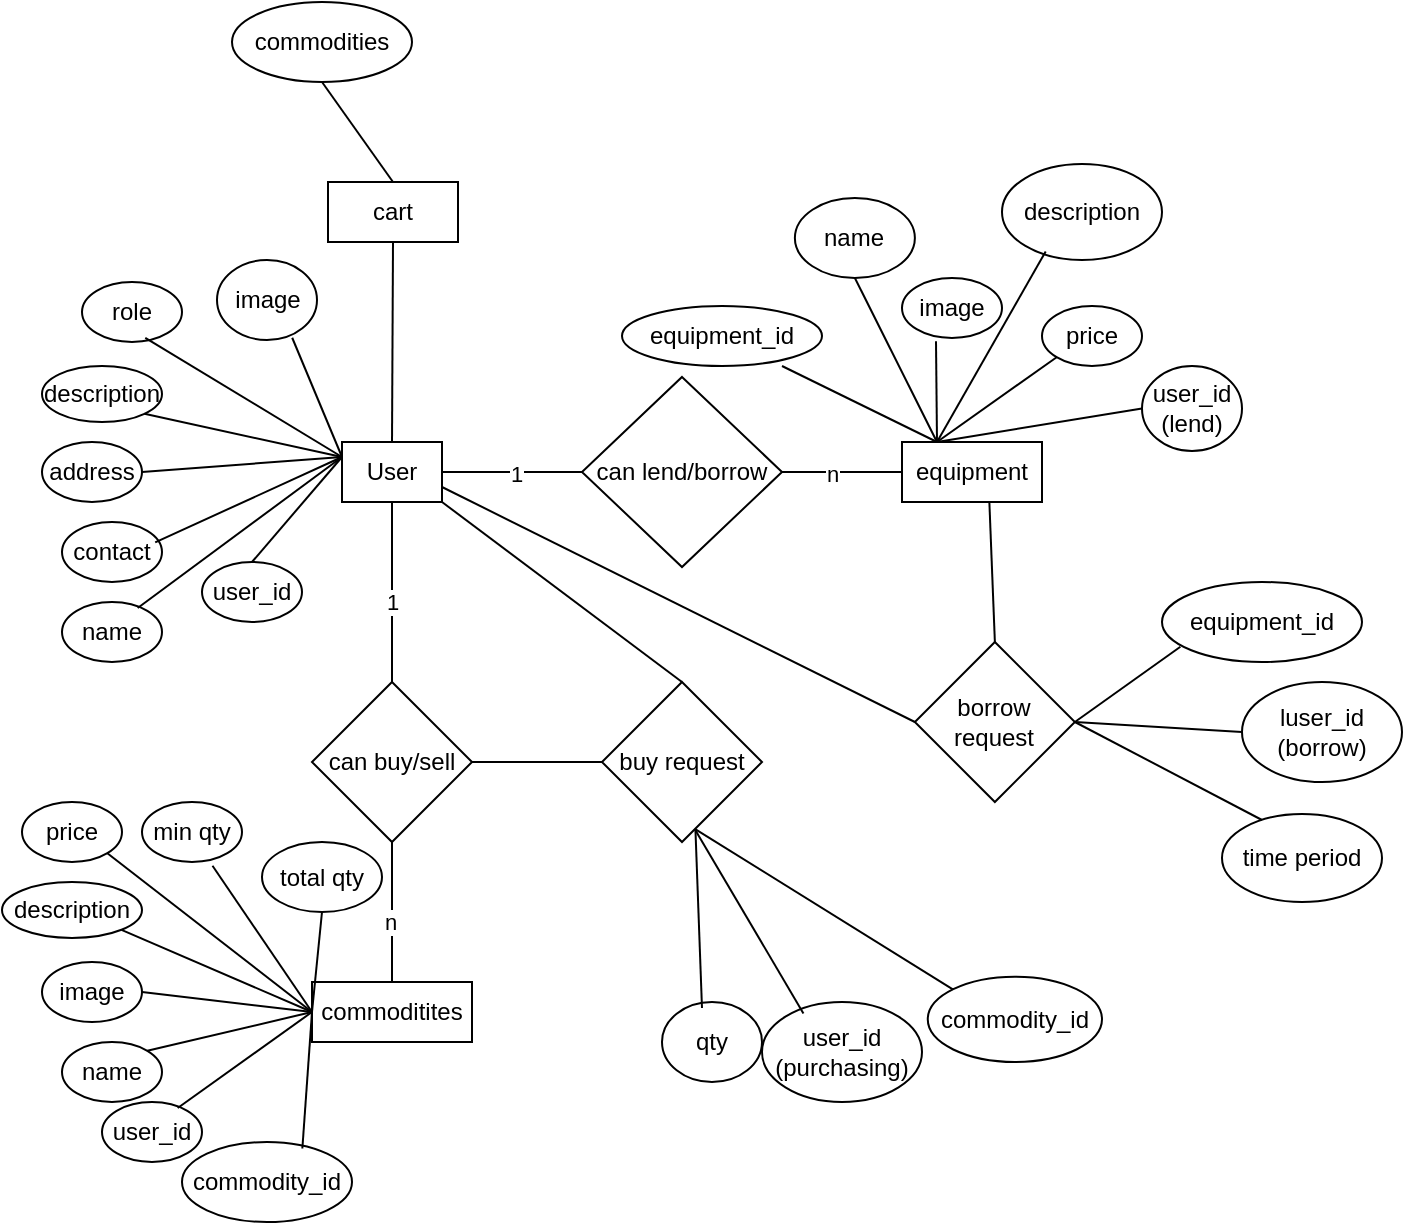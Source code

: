 <mxfile version="24.6.4" type="device">
  <diagram name="Page-1" id="oaErStKtmVnxg2jhIz69">
    <mxGraphModel dx="700" dy="379" grid="1" gridSize="10" guides="1" tooltips="1" connect="1" arrows="1" fold="1" page="1" pageScale="1" pageWidth="850" pageHeight="1100" math="0" shadow="0">
      <root>
        <mxCell id="0" />
        <mxCell id="1" parent="0" />
        <mxCell id="sV3bYk4MEAyx_ygIwpT9-2" value="User" style="rounded=0;whiteSpace=wrap;html=1;" parent="1" vertex="1">
          <mxGeometry x="400" y="230" width="50" height="30" as="geometry" />
        </mxCell>
        <mxCell id="sV3bYk4MEAyx_ygIwpT9-3" value="user_id" style="ellipse;whiteSpace=wrap;html=1;" parent="1" vertex="1">
          <mxGeometry x="330" y="290" width="50" height="30" as="geometry" />
        </mxCell>
        <mxCell id="sV3bYk4MEAyx_ygIwpT9-4" value="" style="endArrow=none;html=1;rounded=0;entryX=0.5;entryY=0;entryDx=0;entryDy=0;exitX=0;exitY=0.25;exitDx=0;exitDy=0;" parent="1" source="sV3bYk4MEAyx_ygIwpT9-2" target="sV3bYk4MEAyx_ygIwpT9-3" edge="1">
          <mxGeometry width="50" height="50" relative="1" as="geometry">
            <mxPoint x="400" y="230" as="sourcePoint" />
            <mxPoint x="380" y="250" as="targetPoint" />
          </mxGeometry>
        </mxCell>
        <mxCell id="sV3bYk4MEAyx_ygIwpT9-5" value="name" style="ellipse;whiteSpace=wrap;html=1;" parent="1" vertex="1">
          <mxGeometry x="260" y="310" width="50" height="30" as="geometry" />
        </mxCell>
        <mxCell id="sV3bYk4MEAyx_ygIwpT9-6" value="" style="endArrow=none;html=1;rounded=0;entryX=0.757;entryY=0.099;entryDx=0;entryDy=0;entryPerimeter=0;exitX=0;exitY=0.25;exitDx=0;exitDy=0;" parent="1" source="sV3bYk4MEAyx_ygIwpT9-2" target="sV3bYk4MEAyx_ygIwpT9-5" edge="1">
          <mxGeometry width="50" height="50" relative="1" as="geometry">
            <mxPoint x="330" y="208" as="sourcePoint" />
            <mxPoint x="310" y="220" as="targetPoint" />
          </mxGeometry>
        </mxCell>
        <mxCell id="sV3bYk4MEAyx_ygIwpT9-7" value="contact" style="ellipse;whiteSpace=wrap;html=1;" parent="1" vertex="1">
          <mxGeometry x="260" y="270" width="50" height="30" as="geometry" />
        </mxCell>
        <mxCell id="sV3bYk4MEAyx_ygIwpT9-8" value="" style="endArrow=none;html=1;rounded=0;entryX=0.932;entryY=0.34;entryDx=0;entryDy=0;entryPerimeter=0;exitX=0;exitY=0.25;exitDx=0;exitDy=0;" parent="1" source="sV3bYk4MEAyx_ygIwpT9-2" target="sV3bYk4MEAyx_ygIwpT9-7" edge="1">
          <mxGeometry width="50" height="50" relative="1" as="geometry">
            <mxPoint x="330" y="204" as="sourcePoint" />
            <mxPoint x="310" y="216" as="targetPoint" />
          </mxGeometry>
        </mxCell>
        <mxCell id="sV3bYk4MEAyx_ygIwpT9-9" value="address" style="ellipse;whiteSpace=wrap;html=1;" parent="1" vertex="1">
          <mxGeometry x="250" y="230" width="50" height="30" as="geometry" />
        </mxCell>
        <mxCell id="sV3bYk4MEAyx_ygIwpT9-10" value="" style="endArrow=none;html=1;rounded=0;entryX=1;entryY=0.5;entryDx=0;entryDy=0;exitX=0;exitY=0.25;exitDx=0;exitDy=0;" parent="1" source="sV3bYk4MEAyx_ygIwpT9-2" target="sV3bYk4MEAyx_ygIwpT9-9" edge="1">
          <mxGeometry width="50" height="50" relative="1" as="geometry">
            <mxPoint x="320" y="178" as="sourcePoint" />
            <mxPoint x="300" y="190" as="targetPoint" />
          </mxGeometry>
        </mxCell>
        <mxCell id="sV3bYk4MEAyx_ygIwpT9-11" value="description" style="ellipse;whiteSpace=wrap;html=1;" parent="1" vertex="1">
          <mxGeometry x="250" y="192" width="60" height="28" as="geometry" />
        </mxCell>
        <mxCell id="sV3bYk4MEAyx_ygIwpT9-12" value="" style="endArrow=none;html=1;rounded=0;entryX=1;entryY=1;entryDx=0;entryDy=0;exitX=0;exitY=0.25;exitDx=0;exitDy=0;" parent="1" source="sV3bYk4MEAyx_ygIwpT9-2" target="sV3bYk4MEAyx_ygIwpT9-11" edge="1">
          <mxGeometry width="50" height="50" relative="1" as="geometry">
            <mxPoint x="320" y="140" as="sourcePoint" />
            <mxPoint x="300" y="152" as="targetPoint" />
          </mxGeometry>
        </mxCell>
        <mxCell id="sV3bYk4MEAyx_ygIwpT9-13" value="" style="endArrow=none;html=1;rounded=0;entryX=0.5;entryY=1;entryDx=0;entryDy=0;exitX=0.5;exitY=0;exitDx=0;exitDy=0;" parent="1" source="sV3bYk4MEAyx_ygIwpT9-14" target="sV3bYk4MEAyx_ygIwpT9-2" edge="1">
          <mxGeometry width="50" height="50" relative="1" as="geometry">
            <mxPoint x="425" y="360" as="sourcePoint" />
            <mxPoint x="460" y="310" as="targetPoint" />
          </mxGeometry>
        </mxCell>
        <mxCell id="sV3bYk4MEAyx_ygIwpT9-15" value="1" style="edgeLabel;html=1;align=center;verticalAlign=middle;resizable=0;points=[];" parent="sV3bYk4MEAyx_ygIwpT9-13" vertex="1" connectable="0">
          <mxGeometry x="-0.106" relative="1" as="geometry">
            <mxPoint as="offset" />
          </mxGeometry>
        </mxCell>
        <mxCell id="sV3bYk4MEAyx_ygIwpT9-14" value="can buy/sell" style="rhombus;whiteSpace=wrap;html=1;" parent="1" vertex="1">
          <mxGeometry x="385" y="350" width="80" height="80" as="geometry" />
        </mxCell>
        <mxCell id="sV3bYk4MEAyx_ygIwpT9-16" value="" style="endArrow=none;html=1;rounded=0;entryX=0.5;entryY=1;entryDx=0;entryDy=0;exitX=0.5;exitY=0;exitDx=0;exitDy=0;" parent="1" source="sV3bYk4MEAyx_ygIwpT9-18" target="sV3bYk4MEAyx_ygIwpT9-14" edge="1">
          <mxGeometry width="50" height="50" relative="1" as="geometry">
            <mxPoint x="425" y="450" as="sourcePoint" />
            <mxPoint x="465" y="480" as="targetPoint" />
          </mxGeometry>
        </mxCell>
        <mxCell id="sV3bYk4MEAyx_ygIwpT9-17" value="n" style="edgeLabel;html=1;align=center;verticalAlign=middle;resizable=0;points=[];" parent="sV3bYk4MEAyx_ygIwpT9-16" vertex="1" connectable="0">
          <mxGeometry x="-0.148" y="1" relative="1" as="geometry">
            <mxPoint as="offset" />
          </mxGeometry>
        </mxCell>
        <mxCell id="sV3bYk4MEAyx_ygIwpT9-18" value="commoditites" style="rounded=0;whiteSpace=wrap;html=1;" parent="1" vertex="1">
          <mxGeometry x="385" y="500" width="80" height="30" as="geometry" />
        </mxCell>
        <mxCell id="sV3bYk4MEAyx_ygIwpT9-19" value="role" style="ellipse;whiteSpace=wrap;html=1;" parent="1" vertex="1">
          <mxGeometry x="270" y="150" width="50" height="30" as="geometry" />
        </mxCell>
        <mxCell id="sV3bYk4MEAyx_ygIwpT9-20" value="" style="endArrow=none;html=1;rounded=0;entryX=0.633;entryY=0.931;entryDx=0;entryDy=0;entryPerimeter=0;exitX=0;exitY=0.25;exitDx=0;exitDy=0;" parent="1" source="sV3bYk4MEAyx_ygIwpT9-2" target="sV3bYk4MEAyx_ygIwpT9-19" edge="1">
          <mxGeometry width="50" height="50" relative="1" as="geometry">
            <mxPoint x="400" y="240" as="sourcePoint" />
            <mxPoint x="430" y="300" as="targetPoint" />
          </mxGeometry>
        </mxCell>
        <mxCell id="sV3bYk4MEAyx_ygIwpT9-21" value="commodity_id" style="ellipse;whiteSpace=wrap;html=1;" parent="1" vertex="1">
          <mxGeometry x="320" y="580" width="85" height="40" as="geometry" />
        </mxCell>
        <mxCell id="sV3bYk4MEAyx_ygIwpT9-22" value="" style="endArrow=none;html=1;rounded=0;entryX=0;entryY=0.5;entryDx=0;entryDy=0;exitX=0.708;exitY=0.081;exitDx=0;exitDy=0;exitPerimeter=0;" parent="1" source="sV3bYk4MEAyx_ygIwpT9-21" target="sV3bYk4MEAyx_ygIwpT9-18" edge="1">
          <mxGeometry width="50" height="50" relative="1" as="geometry">
            <mxPoint x="310" y="520" as="sourcePoint" />
            <mxPoint x="360" y="470" as="targetPoint" />
          </mxGeometry>
        </mxCell>
        <mxCell id="sV3bYk4MEAyx_ygIwpT9-23" value="name" style="ellipse;whiteSpace=wrap;html=1;" parent="1" vertex="1">
          <mxGeometry x="260" y="530" width="50" height="30" as="geometry" />
        </mxCell>
        <mxCell id="sV3bYk4MEAyx_ygIwpT9-24" value="" style="endArrow=none;html=1;rounded=0;entryX=1;entryY=0;entryDx=0;entryDy=0;exitX=0;exitY=0.5;exitDx=0;exitDy=0;" parent="1" source="sV3bYk4MEAyx_ygIwpT9-18" target="sV3bYk4MEAyx_ygIwpT9-23" edge="1">
          <mxGeometry width="50" height="50" relative="1" as="geometry">
            <mxPoint x="315" y="430" as="sourcePoint" />
            <mxPoint x="295" y="442" as="targetPoint" />
          </mxGeometry>
        </mxCell>
        <mxCell id="sV3bYk4MEAyx_ygIwpT9-25" value="image" style="ellipse;whiteSpace=wrap;html=1;" parent="1" vertex="1">
          <mxGeometry x="250" y="490" width="50" height="30" as="geometry" />
        </mxCell>
        <mxCell id="sV3bYk4MEAyx_ygIwpT9-26" value="" style="endArrow=none;html=1;rounded=0;entryX=1;entryY=0.5;entryDx=0;entryDy=0;exitX=0;exitY=0.5;exitDx=0;exitDy=0;" parent="1" source="sV3bYk4MEAyx_ygIwpT9-18" target="sV3bYk4MEAyx_ygIwpT9-25" edge="1">
          <mxGeometry width="50" height="50" relative="1" as="geometry">
            <mxPoint x="425" y="500.0" as="sourcePoint" />
            <mxPoint x="300" y="415" as="targetPoint" />
          </mxGeometry>
        </mxCell>
        <mxCell id="sV3bYk4MEAyx_ygIwpT9-27" value="description" style="ellipse;whiteSpace=wrap;html=1;" parent="1" vertex="1">
          <mxGeometry x="230" y="450" width="70" height="28" as="geometry" />
        </mxCell>
        <mxCell id="sV3bYk4MEAyx_ygIwpT9-28" value="" style="endArrow=none;html=1;rounded=0;entryX=1;entryY=1;entryDx=0;entryDy=0;exitX=0;exitY=0.5;exitDx=0;exitDy=0;" parent="1" source="sV3bYk4MEAyx_ygIwpT9-18" target="sV3bYk4MEAyx_ygIwpT9-27" edge="1">
          <mxGeometry width="50" height="50" relative="1" as="geometry">
            <mxPoint x="320" y="370" as="sourcePoint" />
            <mxPoint x="300" y="382" as="targetPoint" />
          </mxGeometry>
        </mxCell>
        <mxCell id="sV3bYk4MEAyx_ygIwpT9-29" value="price" style="ellipse;whiteSpace=wrap;html=1;" parent="1" vertex="1">
          <mxGeometry x="240" y="410" width="50" height="30" as="geometry" />
        </mxCell>
        <mxCell id="sV3bYk4MEAyx_ygIwpT9-30" value="" style="endArrow=none;html=1;rounded=0;entryX=1;entryY=1;entryDx=0;entryDy=0;exitX=0;exitY=0.5;exitDx=0;exitDy=0;" parent="1" source="sV3bYk4MEAyx_ygIwpT9-18" target="sV3bYk4MEAyx_ygIwpT9-29" edge="1">
          <mxGeometry width="50" height="50" relative="1" as="geometry">
            <mxPoint x="325" y="340" as="sourcePoint" />
            <mxPoint x="305" y="352" as="targetPoint" />
          </mxGeometry>
        </mxCell>
        <mxCell id="sV3bYk4MEAyx_ygIwpT9-31" value="min qty" style="ellipse;whiteSpace=wrap;html=1;" parent="1" vertex="1">
          <mxGeometry x="300" y="410" width="50" height="30" as="geometry" />
        </mxCell>
        <mxCell id="sV3bYk4MEAyx_ygIwpT9-32" value="" style="endArrow=none;html=1;rounded=0;entryX=0.705;entryY=1.062;entryDx=0;entryDy=0;entryPerimeter=0;exitX=0;exitY=0.5;exitDx=0;exitDy=0;" parent="1" source="sV3bYk4MEAyx_ygIwpT9-18" target="sV3bYk4MEAyx_ygIwpT9-31" edge="1">
          <mxGeometry width="50" height="50" relative="1" as="geometry">
            <mxPoint x="500" y="338" as="sourcePoint" />
            <mxPoint x="480" y="350" as="targetPoint" />
          </mxGeometry>
        </mxCell>
        <mxCell id="sV3bYk4MEAyx_ygIwpT9-33" value="user_id" style="ellipse;whiteSpace=wrap;html=1;" parent="1" vertex="1">
          <mxGeometry x="280" y="560" width="50" height="30" as="geometry" />
        </mxCell>
        <mxCell id="sV3bYk4MEAyx_ygIwpT9-34" value="" style="endArrow=none;html=1;rounded=0;entryX=0.757;entryY=0.099;entryDx=0;entryDy=0;entryPerimeter=0;exitX=0;exitY=0.5;exitDx=0;exitDy=0;" parent="1" source="sV3bYk4MEAyx_ygIwpT9-18" target="sV3bYk4MEAyx_ygIwpT9-33" edge="1">
          <mxGeometry width="50" height="50" relative="1" as="geometry">
            <mxPoint x="510" y="348" as="sourcePoint" />
            <mxPoint x="490" y="360" as="targetPoint" />
          </mxGeometry>
        </mxCell>
        <mxCell id="sV3bYk4MEAyx_ygIwpT9-35" value="" style="endArrow=none;html=1;rounded=0;exitX=1;exitY=0.5;exitDx=0;exitDy=0;entryX=0;entryY=0.5;entryDx=0;entryDy=0;" parent="1" source="sV3bYk4MEAyx_ygIwpT9-2" target="sV3bYk4MEAyx_ygIwpT9-36" edge="1">
          <mxGeometry width="50" height="50" relative="1" as="geometry">
            <mxPoint x="520" y="250" as="sourcePoint" />
            <mxPoint x="530" y="245" as="targetPoint" />
          </mxGeometry>
        </mxCell>
        <mxCell id="sV3bYk4MEAyx_ygIwpT9-37" value="1" style="edgeLabel;html=1;align=center;verticalAlign=middle;resizable=0;points=[];" parent="sV3bYk4MEAyx_ygIwpT9-35" vertex="1" connectable="0">
          <mxGeometry x="0.062" y="-1" relative="1" as="geometry">
            <mxPoint as="offset" />
          </mxGeometry>
        </mxCell>
        <mxCell id="sV3bYk4MEAyx_ygIwpT9-36" value="can lend/borrow" style="rhombus;whiteSpace=wrap;html=1;" parent="1" vertex="1">
          <mxGeometry x="520" y="197.5" width="100" height="95" as="geometry" />
        </mxCell>
        <mxCell id="sV3bYk4MEAyx_ygIwpT9-38" value="" style="endArrow=none;html=1;rounded=0;exitX=1;exitY=0.5;exitDx=0;exitDy=0;entryX=0;entryY=0.5;entryDx=0;entryDy=0;" parent="1" source="sV3bYk4MEAyx_ygIwpT9-36" target="sV3bYk4MEAyx_ygIwpT9-39" edge="1">
          <mxGeometry width="50" height="50" relative="1" as="geometry">
            <mxPoint x="650" y="260" as="sourcePoint" />
            <mxPoint x="690" y="245" as="targetPoint" />
          </mxGeometry>
        </mxCell>
        <mxCell id="sV3bYk4MEAyx_ygIwpT9-42" value="n" style="edgeLabel;html=1;align=center;verticalAlign=middle;resizable=0;points=[];" parent="sV3bYk4MEAyx_ygIwpT9-38" vertex="1" connectable="0">
          <mxGeometry x="-0.178" y="-1" relative="1" as="geometry">
            <mxPoint as="offset" />
          </mxGeometry>
        </mxCell>
        <mxCell id="sV3bYk4MEAyx_ygIwpT9-39" value="equipment" style="rounded=0;whiteSpace=wrap;html=1;" parent="1" vertex="1">
          <mxGeometry x="680" y="230" width="70" height="30" as="geometry" />
        </mxCell>
        <mxCell id="sV3bYk4MEAyx_ygIwpT9-40" value="equipment_id" style="ellipse;whiteSpace=wrap;html=1;" parent="1" vertex="1">
          <mxGeometry x="540" y="162" width="100" height="30" as="geometry" />
        </mxCell>
        <mxCell id="sV3bYk4MEAyx_ygIwpT9-41" value="" style="endArrow=none;html=1;rounded=0;entryX=0.8;entryY=1;entryDx=0;entryDy=0;entryPerimeter=0;exitX=0.25;exitY=0;exitDx=0;exitDy=0;" parent="1" source="sV3bYk4MEAyx_ygIwpT9-39" target="sV3bYk4MEAyx_ygIwpT9-40" edge="1">
          <mxGeometry width="50" height="50" relative="1" as="geometry">
            <mxPoint x="720" y="258" as="sourcePoint" />
            <mxPoint x="700" y="270" as="targetPoint" />
          </mxGeometry>
        </mxCell>
        <mxCell id="sV3bYk4MEAyx_ygIwpT9-43" value="name" style="ellipse;whiteSpace=wrap;html=1;" parent="1" vertex="1">
          <mxGeometry x="626.44" y="108" width="60" height="40" as="geometry" />
        </mxCell>
        <mxCell id="sV3bYk4MEAyx_ygIwpT9-44" value="" style="endArrow=none;html=1;rounded=0;entryX=0.5;entryY=1;entryDx=0;entryDy=0;exitX=0.25;exitY=0;exitDx=0;exitDy=0;" parent="1" source="sV3bYk4MEAyx_ygIwpT9-39" target="sV3bYk4MEAyx_ygIwpT9-43" edge="1">
          <mxGeometry width="50" height="50" relative="1" as="geometry">
            <mxPoint x="770" y="88" as="sourcePoint" />
            <mxPoint x="750" y="100" as="targetPoint" />
          </mxGeometry>
        </mxCell>
        <mxCell id="sV3bYk4MEAyx_ygIwpT9-45" value="description" style="ellipse;whiteSpace=wrap;html=1;" parent="1" vertex="1">
          <mxGeometry x="730" y="91" width="80" height="48" as="geometry" />
        </mxCell>
        <mxCell id="sV3bYk4MEAyx_ygIwpT9-46" value="" style="endArrow=none;html=1;rounded=0;entryX=0.273;entryY=0.911;entryDx=0;entryDy=0;entryPerimeter=0;exitX=0.25;exitY=0;exitDx=0;exitDy=0;" parent="1" source="sV3bYk4MEAyx_ygIwpT9-39" target="sV3bYk4MEAyx_ygIwpT9-45" edge="1">
          <mxGeometry width="50" height="50" relative="1" as="geometry">
            <mxPoint x="810" y="50" as="sourcePoint" />
            <mxPoint x="790" y="62" as="targetPoint" />
          </mxGeometry>
        </mxCell>
        <mxCell id="sV3bYk4MEAyx_ygIwpT9-49" value="image" style="ellipse;whiteSpace=wrap;html=1;" parent="1" vertex="1">
          <mxGeometry x="680" y="148" width="50" height="30" as="geometry" />
        </mxCell>
        <mxCell id="sV3bYk4MEAyx_ygIwpT9-50" value="" style="endArrow=none;html=1;rounded=0;entryX=0.34;entryY=1.056;entryDx=0;entryDy=0;entryPerimeter=0;exitX=0.25;exitY=0;exitDx=0;exitDy=0;" parent="1" source="sV3bYk4MEAyx_ygIwpT9-39" target="sV3bYk4MEAyx_ygIwpT9-49" edge="1">
          <mxGeometry width="50" height="50" relative="1" as="geometry">
            <mxPoint x="680" y="239" as="sourcePoint" />
            <mxPoint x="752.5" y="100" as="targetPoint" />
          </mxGeometry>
        </mxCell>
        <mxCell id="sV3bYk4MEAyx_ygIwpT9-51" value="price" style="ellipse;whiteSpace=wrap;html=1;" parent="1" vertex="1">
          <mxGeometry x="750.0" y="162" width="50" height="30" as="geometry" />
        </mxCell>
        <mxCell id="sV3bYk4MEAyx_ygIwpT9-52" value="" style="endArrow=none;html=1;rounded=0;entryX=0;entryY=1;entryDx=0;entryDy=0;exitX=0.25;exitY=0;exitDx=0;exitDy=0;" parent="1" source="sV3bYk4MEAyx_ygIwpT9-39" target="sV3bYk4MEAyx_ygIwpT9-51" edge="1">
          <mxGeometry width="50" height="50" relative="1" as="geometry">
            <mxPoint x="710" y="230.0" as="sourcePoint" />
            <mxPoint x="826.12" y="123.34" as="targetPoint" />
          </mxGeometry>
        </mxCell>
        <mxCell id="v7QqQT0Lke6nyUutmZaP-2" value="user_id&lt;div&gt;(lend)&lt;/div&gt;" style="ellipse;whiteSpace=wrap;html=1;" vertex="1" parent="1">
          <mxGeometry x="800" y="192" width="50" height="42.5" as="geometry" />
        </mxCell>
        <mxCell id="v7QqQT0Lke6nyUutmZaP-3" value="" style="endArrow=none;html=1;rounded=0;entryX=0;entryY=0.5;entryDx=0;entryDy=0;exitX=0.25;exitY=0;exitDx=0;exitDy=0;" edge="1" parent="1" target="v7QqQT0Lke6nyUutmZaP-2" source="sV3bYk4MEAyx_ygIwpT9-39">
          <mxGeometry width="50" height="50" relative="1" as="geometry">
            <mxPoint x="730" y="265.5" as="sourcePoint" />
            <mxPoint x="858.12" y="158.84" as="targetPoint" />
          </mxGeometry>
        </mxCell>
        <mxCell id="v7QqQT0Lke6nyUutmZaP-4" value="" style="endArrow=none;html=1;rounded=0;exitX=1;exitY=1;exitDx=0;exitDy=0;entryX=0.5;entryY=0;entryDx=0;entryDy=0;" edge="1" parent="1" source="sV3bYk4MEAyx_ygIwpT9-2" target="v7QqQT0Lke6nyUutmZaP-5">
          <mxGeometry width="50" height="50" relative="1" as="geometry">
            <mxPoint x="520" y="360" as="sourcePoint" />
            <mxPoint x="530" y="360" as="targetPoint" />
          </mxGeometry>
        </mxCell>
        <mxCell id="v7QqQT0Lke6nyUutmZaP-5" value="buy request" style="rhombus;whiteSpace=wrap;html=1;" vertex="1" parent="1">
          <mxGeometry x="530" y="350" width="80" height="80" as="geometry" />
        </mxCell>
        <mxCell id="v7QqQT0Lke6nyUutmZaP-7" value="" style="endArrow=none;html=1;rounded=0;entryX=0;entryY=0.5;entryDx=0;entryDy=0;exitX=1;exitY=0.5;exitDx=0;exitDy=0;" edge="1" parent="1" source="sV3bYk4MEAyx_ygIwpT9-14" target="v7QqQT0Lke6nyUutmZaP-5">
          <mxGeometry width="50" height="50" relative="1" as="geometry">
            <mxPoint x="470" y="458" as="sourcePoint" />
            <mxPoint x="520" y="408" as="targetPoint" />
          </mxGeometry>
        </mxCell>
        <mxCell id="v7QqQT0Lke6nyUutmZaP-10" value="total qty" style="ellipse;whiteSpace=wrap;html=1;" vertex="1" parent="1">
          <mxGeometry x="360" y="430" width="60" height="35" as="geometry" />
        </mxCell>
        <mxCell id="v7QqQT0Lke6nyUutmZaP-11" value="" style="endArrow=none;html=1;rounded=0;entryX=0.5;entryY=1;entryDx=0;entryDy=0;exitX=0;exitY=0.5;exitDx=0;exitDy=0;" edge="1" parent="1" target="v7QqQT0Lke6nyUutmZaP-10" source="sV3bYk4MEAyx_ygIwpT9-18">
          <mxGeometry width="50" height="50" relative="1" as="geometry">
            <mxPoint x="445" y="530" as="sourcePoint" />
            <mxPoint x="540" y="365" as="targetPoint" />
          </mxGeometry>
        </mxCell>
        <mxCell id="v7QqQT0Lke6nyUutmZaP-13" value="qty" style="ellipse;whiteSpace=wrap;html=1;" vertex="1" parent="1">
          <mxGeometry x="560" y="510" width="50" height="40" as="geometry" />
        </mxCell>
        <mxCell id="v7QqQT0Lke6nyUutmZaP-14" value="" style="endArrow=none;html=1;rounded=0;exitX=0.584;exitY=0.923;exitDx=0;exitDy=0;exitPerimeter=0;" edge="1" parent="1" source="v7QqQT0Lke6nyUutmZaP-5">
          <mxGeometry width="50" height="50" relative="1" as="geometry">
            <mxPoint x="576.32" y="440" as="sourcePoint" />
            <mxPoint x="580" y="513" as="targetPoint" />
          </mxGeometry>
        </mxCell>
        <mxCell id="v7QqQT0Lke6nyUutmZaP-15" value="user_id&lt;div&gt;(purchasing)&lt;/div&gt;" style="ellipse;whiteSpace=wrap;html=1;" vertex="1" parent="1">
          <mxGeometry x="610" y="510" width="80" height="50" as="geometry" />
        </mxCell>
        <mxCell id="v7QqQT0Lke6nyUutmZaP-16" value="" style="endArrow=none;html=1;rounded=0;exitX=0.582;exitY=0.923;exitDx=0;exitDy=0;exitPerimeter=0;entryX=0.259;entryY=0.114;entryDx=0;entryDy=0;entryPerimeter=0;" edge="1" parent="1" source="v7QqQT0Lke6nyUutmZaP-5" target="v7QqQT0Lke6nyUutmZaP-15">
          <mxGeometry width="50" height="50" relative="1" as="geometry">
            <mxPoint x="620" y="435.44" as="sourcePoint" />
            <mxPoint x="692.8" y="525.56" as="targetPoint" />
          </mxGeometry>
        </mxCell>
        <mxCell id="v7QqQT0Lke6nyUutmZaP-17" value="commodity_id" style="ellipse;whiteSpace=wrap;html=1;" vertex="1" parent="1">
          <mxGeometry x="692.88" y="497.36" width="87.12" height="42.64" as="geometry" />
        </mxCell>
        <mxCell id="v7QqQT0Lke6nyUutmZaP-18" value="" style="endArrow=none;html=1;rounded=0;exitX=0.58;exitY=0.918;exitDx=0;exitDy=0;exitPerimeter=0;entryX=0;entryY=0;entryDx=0;entryDy=0;" edge="1" parent="1" source="v7QqQT0Lke6nyUutmZaP-5" target="v7QqQT0Lke6nyUutmZaP-17">
          <mxGeometry width="50" height="50" relative="1" as="geometry">
            <mxPoint x="560.0" y="410" as="sourcePoint" />
            <mxPoint x="712.88" y="500.36" as="targetPoint" />
          </mxGeometry>
        </mxCell>
        <mxCell id="v7QqQT0Lke6nyUutmZaP-19" value="" style="endArrow=none;html=1;rounded=0;exitX=0.5;exitY=0;exitDx=0;exitDy=0;entryX=0.5;entryY=1;entryDx=0;entryDy=0;" edge="1" parent="1" source="sV3bYk4MEAyx_ygIwpT9-2" target="v7QqQT0Lke6nyUutmZaP-22">
          <mxGeometry width="50" height="50" relative="1" as="geometry">
            <mxPoint x="420" y="174" as="sourcePoint" />
            <mxPoint x="425" y="110" as="targetPoint" />
          </mxGeometry>
        </mxCell>
        <mxCell id="v7QqQT0Lke6nyUutmZaP-22" value="cart" style="rounded=0;whiteSpace=wrap;html=1;" vertex="1" parent="1">
          <mxGeometry x="393" y="100" width="65" height="30" as="geometry" />
        </mxCell>
        <mxCell id="v7QqQT0Lke6nyUutmZaP-23" value="" style="endArrow=none;html=1;rounded=0;exitX=0.5;exitY=0;exitDx=0;exitDy=0;entryX=0.5;entryY=1;entryDx=0;entryDy=0;" edge="1" parent="1" source="v7QqQT0Lke6nyUutmZaP-22" target="v7QqQT0Lke6nyUutmZaP-24">
          <mxGeometry width="50" height="50" relative="1" as="geometry">
            <mxPoint x="415" y="90" as="sourcePoint" />
            <mxPoint x="400" y="60" as="targetPoint" />
          </mxGeometry>
        </mxCell>
        <mxCell id="v7QqQT0Lke6nyUutmZaP-24" value="commodities" style="ellipse;whiteSpace=wrap;html=1;" vertex="1" parent="1">
          <mxGeometry x="345" y="10" width="90" height="40" as="geometry" />
        </mxCell>
        <mxCell id="v7QqQT0Lke6nyUutmZaP-25" value="" style="endArrow=none;html=1;rounded=0;exitX=1;exitY=0.75;exitDx=0;exitDy=0;entryX=0;entryY=0.5;entryDx=0;entryDy=0;" edge="1" parent="1" source="sV3bYk4MEAyx_ygIwpT9-2" target="v7QqQT0Lke6nyUutmZaP-26">
          <mxGeometry width="50" height="50" relative="1" as="geometry">
            <mxPoint x="690" y="360" as="sourcePoint" />
            <mxPoint x="670" y="340" as="targetPoint" />
          </mxGeometry>
        </mxCell>
        <mxCell id="v7QqQT0Lke6nyUutmZaP-26" value="borrow request" style="rhombus;whiteSpace=wrap;html=1;" vertex="1" parent="1">
          <mxGeometry x="686.44" y="330" width="80" height="80" as="geometry" />
        </mxCell>
        <mxCell id="v7QqQT0Lke6nyUutmZaP-27" value="" style="endArrow=none;html=1;rounded=0;entryX=0.624;entryY=1;entryDx=0;entryDy=0;exitX=0.5;exitY=0;exitDx=0;exitDy=0;entryPerimeter=0;" edge="1" parent="1" source="v7QqQT0Lke6nyUutmZaP-26" target="sV3bYk4MEAyx_ygIwpT9-39">
          <mxGeometry width="50" height="50" relative="1" as="geometry">
            <mxPoint x="700" y="340" as="sourcePoint" />
            <mxPoint x="750" y="290" as="targetPoint" />
          </mxGeometry>
        </mxCell>
        <mxCell id="v7QqQT0Lke6nyUutmZaP-28" value="equipment_id" style="ellipse;whiteSpace=wrap;html=1;" vertex="1" parent="1">
          <mxGeometry x="810" y="300" width="100" height="40" as="geometry" />
        </mxCell>
        <mxCell id="v7QqQT0Lke6nyUutmZaP-29" value="" style="endArrow=none;html=1;rounded=0;exitX=1;exitY=0.5;exitDx=0;exitDy=0;entryX=0.092;entryY=0.809;entryDx=0;entryDy=0;entryPerimeter=0;" edge="1" parent="1" source="v7QqQT0Lke6nyUutmZaP-26" target="v7QqQT0Lke6nyUutmZaP-28">
          <mxGeometry width="50" height="50" relative="1" as="geometry">
            <mxPoint x="780" y="305" as="sourcePoint" />
            <mxPoint x="843.56" y="308" as="targetPoint" />
          </mxGeometry>
        </mxCell>
        <mxCell id="v7QqQT0Lke6nyUutmZaP-30" value="luser_id&lt;div&gt;(borrow)&lt;/div&gt;" style="ellipse;whiteSpace=wrap;html=1;" vertex="1" parent="1">
          <mxGeometry x="850" y="350" width="80" height="50" as="geometry" />
        </mxCell>
        <mxCell id="v7QqQT0Lke6nyUutmZaP-31" value="" style="endArrow=none;html=1;rounded=0;exitX=1;exitY=0.5;exitDx=0;exitDy=0;entryX=0;entryY=0.5;entryDx=0;entryDy=0;" edge="1" parent="1" source="v7QqQT0Lke6nyUutmZaP-26" target="v7QqQT0Lke6nyUutmZaP-30">
          <mxGeometry width="50" height="50" relative="1" as="geometry">
            <mxPoint x="790" y="357" as="sourcePoint" />
            <mxPoint x="923.56" y="428" as="targetPoint" />
          </mxGeometry>
        </mxCell>
        <mxCell id="v7QqQT0Lke6nyUutmZaP-32" value="time period" style="ellipse;whiteSpace=wrap;html=1;" vertex="1" parent="1">
          <mxGeometry x="840" y="416" width="80" height="44" as="geometry" />
        </mxCell>
        <mxCell id="v7QqQT0Lke6nyUutmZaP-33" value="" style="endArrow=none;html=1;rounded=0;exitX=1;exitY=0.5;exitDx=0;exitDy=0;" edge="1" parent="1" source="v7QqQT0Lke6nyUutmZaP-26">
          <mxGeometry width="50" height="50" relative="1" as="geometry">
            <mxPoint x="857" y="330" as="sourcePoint" />
            <mxPoint x="860" y="419" as="targetPoint" />
          </mxGeometry>
        </mxCell>
        <mxCell id="v7QqQT0Lke6nyUutmZaP-34" value="image" style="ellipse;whiteSpace=wrap;html=1;" vertex="1" parent="1">
          <mxGeometry x="337.5" y="139" width="50" height="40" as="geometry" />
        </mxCell>
        <mxCell id="v7QqQT0Lke6nyUutmZaP-35" value="" style="endArrow=none;html=1;rounded=0;exitX=0;exitY=0.25;exitDx=0;exitDy=0;entryX=0.752;entryY=0.972;entryDx=0;entryDy=0;entryPerimeter=0;" edge="1" parent="1" source="sV3bYk4MEAyx_ygIwpT9-2" target="v7QqQT0Lke6nyUutmZaP-34">
          <mxGeometry width="50" height="50" relative="1" as="geometry">
            <mxPoint x="337" y="54" as="sourcePoint" />
            <mxPoint x="340" y="143" as="targetPoint" />
          </mxGeometry>
        </mxCell>
      </root>
    </mxGraphModel>
  </diagram>
</mxfile>

